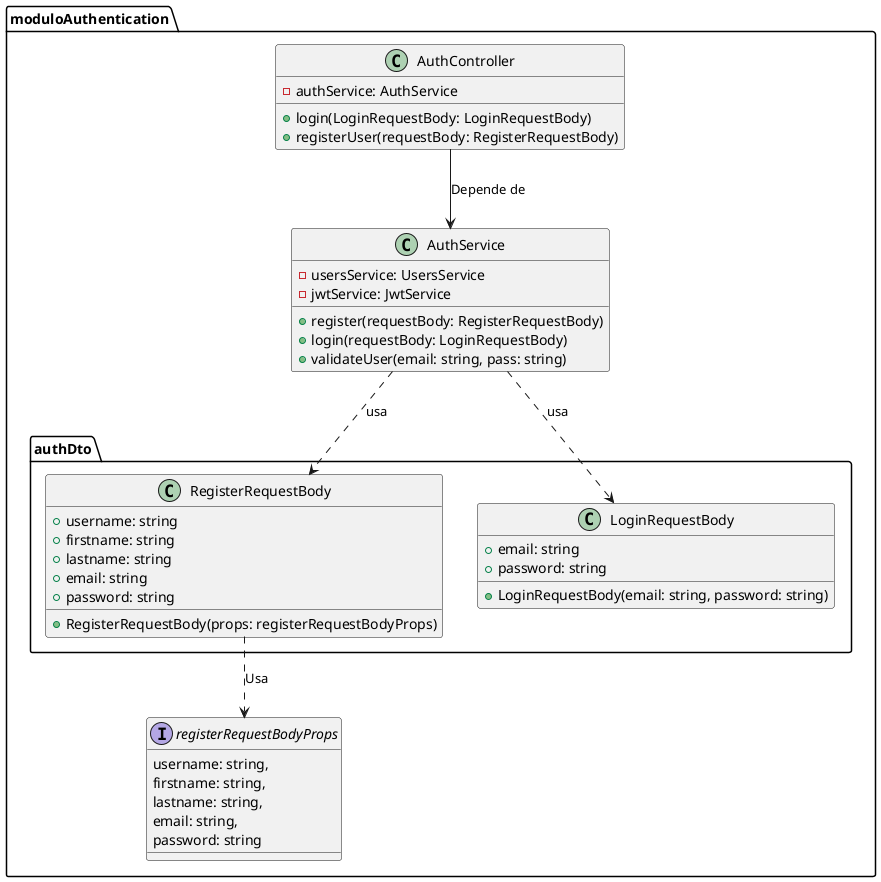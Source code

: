 @startuml
package moduloAuthentication {
    class AuthService {
        - usersService: UsersService
        - jwtService: JwtService

        + register(requestBody: RegisterRequestBody)
        + login(requestBody: LoginRequestBody)
        + validateUser(email: string, pass: string)
    }

    class AuthController {
        - authService: AuthService

        + login(LoginRequestBody: LoginRequestBody)
        + registerUser(requestBody: RegisterRequestBody)
    }

    package authDto {
        class RegisterRequestBody {
            + username: string
            + firstname: string
            + lastname: string
            + email: string
            + password: string

            + RegisterRequestBody(props: registerRequestBodyProps)
        }

            class LoginRequestBody {
            + email: string
            + password: string

            + LoginRequestBody(email: string, password: string)
        }
    }

        interface registerRequestBodyProps {
        username: string,
        firstname: string,
        lastname: string,
        email: string,
        password: string
    }

}

' Relaciones
AuthController --> AuthService : Depende de
AuthService ..> LoginRequestBody : usa
AuthService ..> RegisterRequestBody : usa

RegisterRequestBody ..> registerRequestBodyProps : Usa

@enduml
